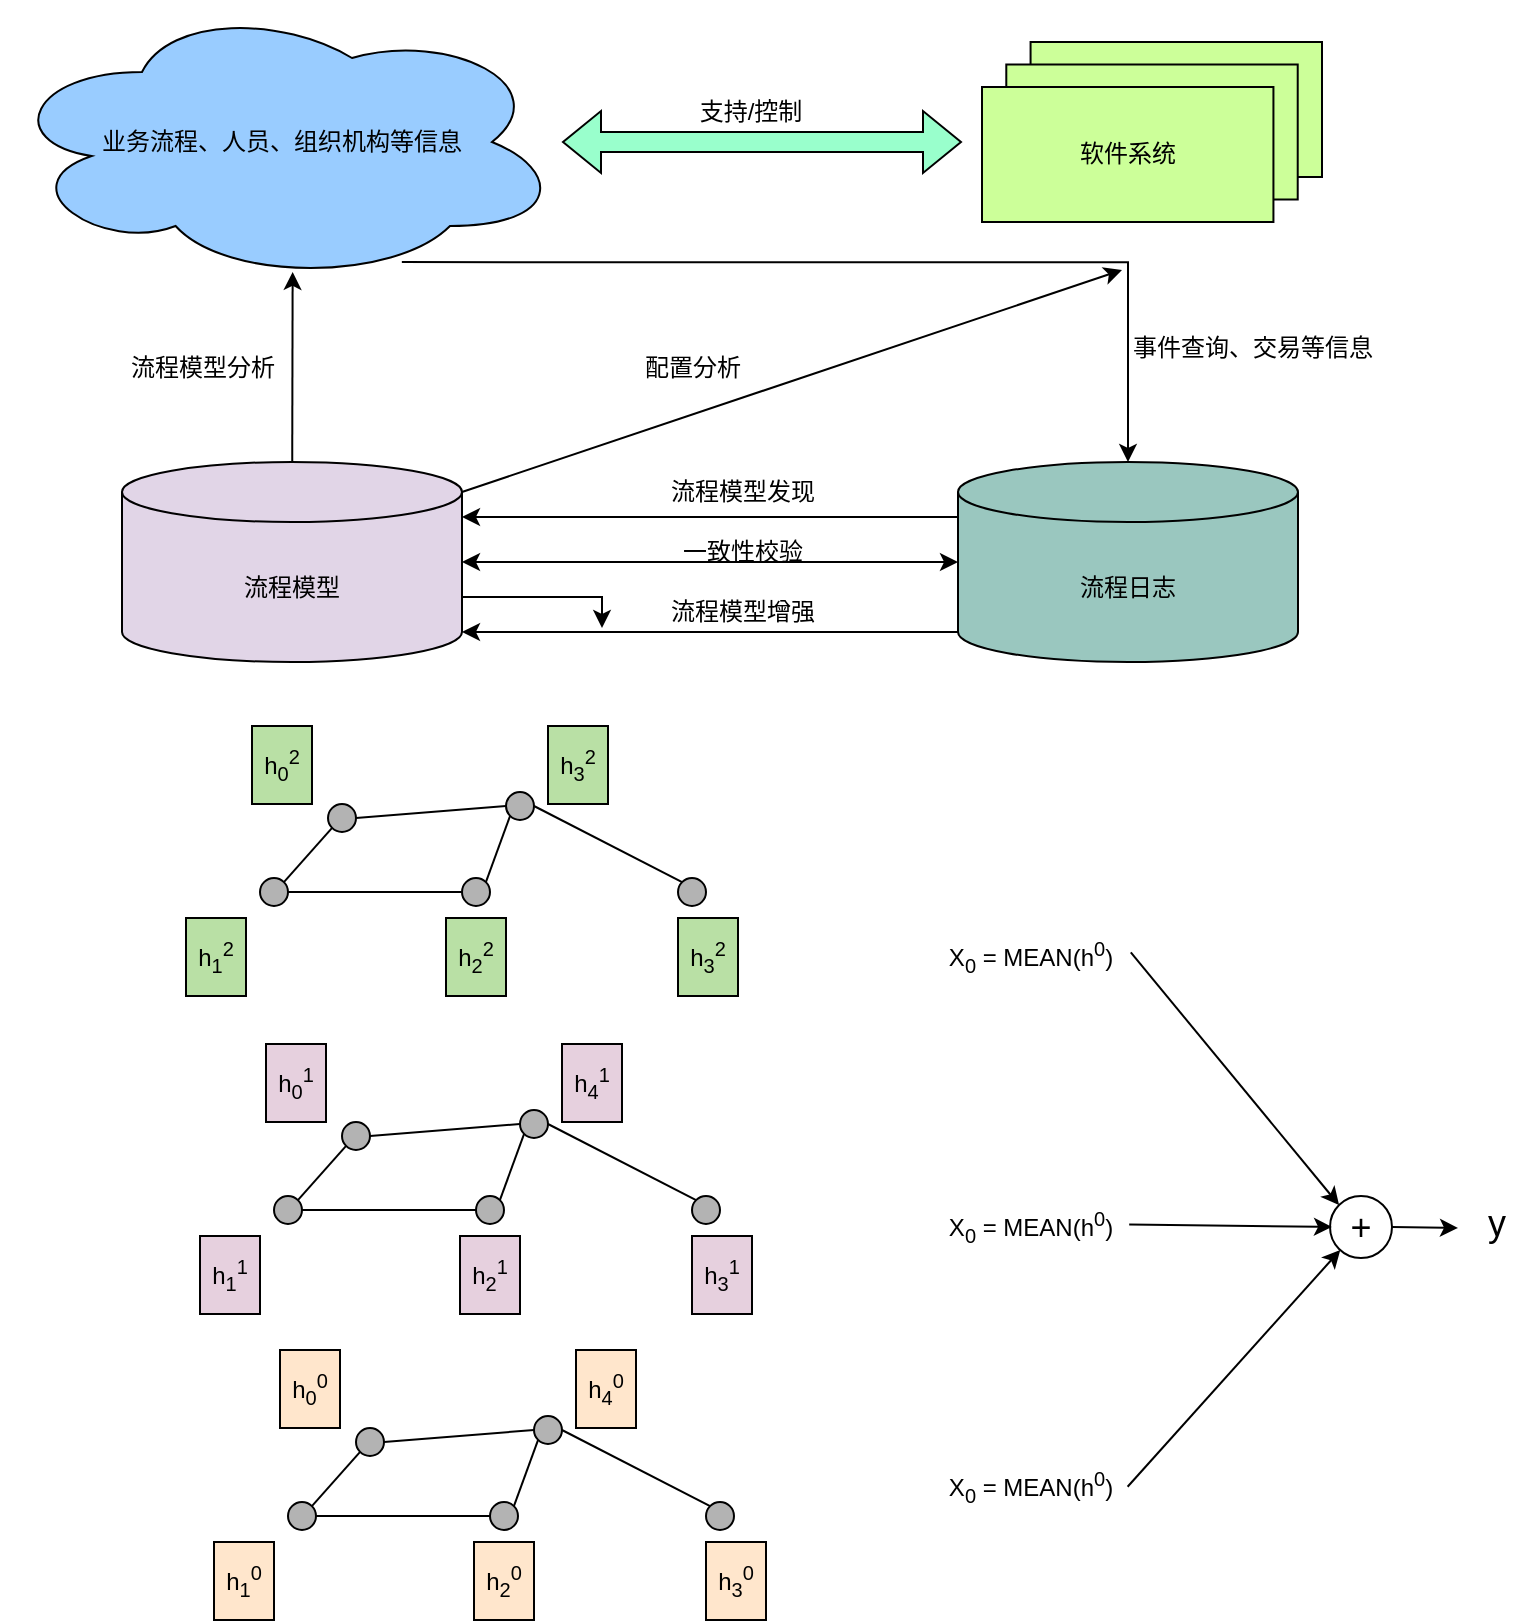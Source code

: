 <mxfile version="25.0.3">
  <diagram name="第 1 页" id="_QlsWhL8awDRomTz16vz">
    <mxGraphModel dx="1050" dy="530" grid="0" gridSize="10" guides="1" tooltips="1" connect="1" arrows="1" fold="1" page="1" pageScale="1" pageWidth="827" pageHeight="1169" math="0" shadow="0">
      <root>
        <mxCell id="0" />
        <mxCell id="1" parent="0" />
        <mxCell id="jZfTcSRhd4EUPfGEfvjz-1" value="业务流程、人员、组织机构等信息" style="ellipse;shape=cloud;whiteSpace=wrap;html=1;fillColor=#99CCFF;" vertex="1" parent="1">
          <mxGeometry x="40" y="70" width="280" height="140" as="geometry" />
        </mxCell>
        <mxCell id="jZfTcSRhd4EUPfGEfvjz-5" value="流程模型" style="shape=cylinder3;whiteSpace=wrap;html=1;boundedLbl=1;backgroundOutline=1;size=15;fillColor=#E1D5E7;" vertex="1" parent="1">
          <mxGeometry x="100" y="300" width="170" height="100" as="geometry" />
        </mxCell>
        <mxCell id="jZfTcSRhd4EUPfGEfvjz-6" value="流程日志" style="shape=cylinder3;whiteSpace=wrap;html=1;boundedLbl=1;backgroundOutline=1;size=15;fillColor=#9AC7BF;" vertex="1" parent="1">
          <mxGeometry x="518" y="300" width="170" height="100" as="geometry" />
        </mxCell>
        <mxCell id="jZfTcSRhd4EUPfGEfvjz-7" value="" style="shape=flexArrow;endArrow=classic;startArrow=classic;html=1;rounded=0;fillColor=#99FFCC;" edge="1" parent="1" source="jZfTcSRhd4EUPfGEfvjz-1">
          <mxGeometry width="100" height="100" relative="1" as="geometry">
            <mxPoint x="344" y="144.5" as="sourcePoint" />
            <mxPoint x="520" y="140" as="targetPoint" />
          </mxGeometry>
        </mxCell>
        <mxCell id="jZfTcSRhd4EUPfGEfvjz-9" value="支持/控制" style="text;html=1;align=center;verticalAlign=middle;resizable=0;points=[];autosize=1;strokeColor=none;fillColor=none;" vertex="1" parent="1">
          <mxGeometry x="379" y="110" width="70" height="30" as="geometry" />
        </mxCell>
        <mxCell id="jZfTcSRhd4EUPfGEfvjz-10" value="" style="endArrow=classic;html=1;rounded=0;entryX=0.519;entryY=0.964;entryDx=0;entryDy=0;entryPerimeter=0;" edge="1" parent="1" source="jZfTcSRhd4EUPfGEfvjz-5" target="jZfTcSRhd4EUPfGEfvjz-1">
          <mxGeometry width="50" height="50" relative="1" as="geometry">
            <mxPoint x="140" y="260" as="sourcePoint" />
            <mxPoint x="190" y="210" as="targetPoint" />
          </mxGeometry>
        </mxCell>
        <mxCell id="jZfTcSRhd4EUPfGEfvjz-12" value="" style="endArrow=classic;html=1;rounded=0;exitX=1;exitY=0;exitDx=0;exitDy=15;exitPerimeter=0;" edge="1" parent="1" source="jZfTcSRhd4EUPfGEfvjz-5">
          <mxGeometry width="50" height="50" relative="1" as="geometry">
            <mxPoint x="390" y="300" as="sourcePoint" />
            <mxPoint x="600" y="204" as="targetPoint" />
          </mxGeometry>
        </mxCell>
        <mxCell id="jZfTcSRhd4EUPfGEfvjz-13" value="" style="endArrow=classic;html=1;rounded=0;entryX=1;entryY=0;entryDx=0;entryDy=27.5;entryPerimeter=0;exitX=0;exitY=0;exitDx=0;exitDy=27.5;exitPerimeter=0;" edge="1" parent="1" source="jZfTcSRhd4EUPfGEfvjz-6" target="jZfTcSRhd4EUPfGEfvjz-5">
          <mxGeometry width="50" height="50" relative="1" as="geometry">
            <mxPoint x="420" y="380" as="sourcePoint" />
            <mxPoint x="510" y="328" as="targetPoint" />
          </mxGeometry>
        </mxCell>
        <mxCell id="jZfTcSRhd4EUPfGEfvjz-14" value="" style="endArrow=classic;startArrow=classic;html=1;rounded=0;exitX=1;exitY=0.5;exitDx=0;exitDy=0;exitPerimeter=0;entryX=0;entryY=0.5;entryDx=0;entryDy=0;entryPerimeter=0;" edge="1" parent="1" source="jZfTcSRhd4EUPfGEfvjz-5" target="jZfTcSRhd4EUPfGEfvjz-6">
          <mxGeometry width="50" height="50" relative="1" as="geometry">
            <mxPoint x="390" y="300" as="sourcePoint" />
            <mxPoint x="440" y="250" as="targetPoint" />
          </mxGeometry>
        </mxCell>
        <mxCell id="jZfTcSRhd4EUPfGEfvjz-15" value="" style="endArrow=classic;html=1;rounded=0;exitX=0;exitY=1;exitDx=0;exitDy=-15;exitPerimeter=0;entryX=1;entryY=1;entryDx=0;entryDy=-15;entryPerimeter=0;" edge="1" parent="1" source="jZfTcSRhd4EUPfGEfvjz-6" target="jZfTcSRhd4EUPfGEfvjz-5">
          <mxGeometry width="50" height="50" relative="1" as="geometry">
            <mxPoint x="390" y="300" as="sourcePoint" />
            <mxPoint x="280" y="360" as="targetPoint" />
          </mxGeometry>
        </mxCell>
        <mxCell id="jZfTcSRhd4EUPfGEfvjz-17" value="" style="endArrow=classic;html=1;rounded=0;edgeStyle=orthogonalEdgeStyle;exitX=0.714;exitY=0.929;exitDx=0;exitDy=0;exitPerimeter=0;entryX=0.5;entryY=0;entryDx=0;entryDy=0;entryPerimeter=0;" edge="1" parent="1" source="jZfTcSRhd4EUPfGEfvjz-1" target="jZfTcSRhd4EUPfGEfvjz-6">
          <mxGeometry width="50" height="50" relative="1" as="geometry">
            <mxPoint x="490" y="300" as="sourcePoint" />
            <mxPoint x="440" y="250" as="targetPoint" />
            <Array as="points">
              <mxPoint x="603" y="200" />
            </Array>
          </mxGeometry>
        </mxCell>
        <mxCell id="jZfTcSRhd4EUPfGEfvjz-18" value="" style="endArrow=classic;html=1;rounded=0;edgeStyle=orthogonalEdgeStyle;exitX=1;exitY=0;exitDx=0;exitDy=67.5;exitPerimeter=0;" edge="1" parent="1" source="jZfTcSRhd4EUPfGEfvjz-5">
          <mxGeometry width="50" height="50" relative="1" as="geometry">
            <mxPoint x="270" y="350" as="sourcePoint" />
            <mxPoint x="340" y="383" as="targetPoint" />
            <Array as="points">
              <mxPoint x="340" y="368" />
            </Array>
          </mxGeometry>
        </mxCell>
        <mxCell id="jZfTcSRhd4EUPfGEfvjz-19" value="" style="group" vertex="1" connectable="0" parent="1">
          <mxGeometry x="530" y="90" width="170" height="90" as="geometry" />
        </mxCell>
        <mxCell id="jZfTcSRhd4EUPfGEfvjz-2" value="软件系统" style="rounded=0;whiteSpace=wrap;html=1;fillColor=#CCFF99;" vertex="1" parent="jZfTcSRhd4EUPfGEfvjz-19">
          <mxGeometry x="24.286" width="145.714" height="67.5" as="geometry" />
        </mxCell>
        <mxCell id="jZfTcSRhd4EUPfGEfvjz-3" value="软件系统" style="rounded=0;whiteSpace=wrap;html=1;fillColor=#CCFF99;" vertex="1" parent="jZfTcSRhd4EUPfGEfvjz-19">
          <mxGeometry x="12.143" y="11.25" width="145.714" height="67.5" as="geometry" />
        </mxCell>
        <mxCell id="jZfTcSRhd4EUPfGEfvjz-4" value="软件系统" style="rounded=0;whiteSpace=wrap;html=1;fillColor=#CCFF99;" vertex="1" parent="jZfTcSRhd4EUPfGEfvjz-19">
          <mxGeometry y="22.5" width="145.714" height="67.5" as="geometry" />
        </mxCell>
        <mxCell id="jZfTcSRhd4EUPfGEfvjz-20" value="流程模型分析" style="text;html=1;align=center;verticalAlign=middle;resizable=0;points=[];autosize=1;strokeColor=none;fillColor=none;" vertex="1" parent="1">
          <mxGeometry x="90" y="238" width="100" height="30" as="geometry" />
        </mxCell>
        <mxCell id="jZfTcSRhd4EUPfGEfvjz-21" value="配置分析" style="text;html=1;align=center;verticalAlign=middle;resizable=0;points=[];autosize=1;strokeColor=none;fillColor=none;" vertex="1" parent="1">
          <mxGeometry x="350" y="238" width="70" height="30" as="geometry" />
        </mxCell>
        <mxCell id="jZfTcSRhd4EUPfGEfvjz-22" value="事件查询、交易等信息" style="text;html=1;align=center;verticalAlign=middle;resizable=0;points=[];autosize=1;strokeColor=none;fillColor=none;" vertex="1" parent="1">
          <mxGeometry x="595" y="228" width="140" height="30" as="geometry" />
        </mxCell>
        <mxCell id="jZfTcSRhd4EUPfGEfvjz-23" value="流程模型发现" style="text;html=1;align=center;verticalAlign=middle;resizable=0;points=[];autosize=1;strokeColor=none;fillColor=none;" vertex="1" parent="1">
          <mxGeometry x="360" y="300" width="100" height="30" as="geometry" />
        </mxCell>
        <mxCell id="jZfTcSRhd4EUPfGEfvjz-24" value="一致性校验" style="text;html=1;align=center;verticalAlign=middle;resizable=0;points=[];autosize=1;strokeColor=none;fillColor=none;" vertex="1" parent="1">
          <mxGeometry x="370" y="330" width="80" height="30" as="geometry" />
        </mxCell>
        <mxCell id="jZfTcSRhd4EUPfGEfvjz-25" value="流程模型增强" style="text;html=1;align=center;verticalAlign=middle;resizable=0;points=[];autosize=1;strokeColor=none;fillColor=none;" vertex="1" parent="1">
          <mxGeometry x="360" y="360" width="100" height="30" as="geometry" />
        </mxCell>
        <mxCell id="jZfTcSRhd4EUPfGEfvjz-27" value="h&lt;sub&gt;1&lt;/sub&gt;&lt;sup&gt;2&lt;/sup&gt;" style="rounded=0;whiteSpace=wrap;html=1;fillColor=#B9E0A5;" vertex="1" parent="1">
          <mxGeometry x="132" y="528" width="30" height="39" as="geometry" />
        </mxCell>
        <mxCell id="jZfTcSRhd4EUPfGEfvjz-28" value="h&lt;sub&gt;0&lt;/sub&gt;&lt;sup&gt;2&lt;/sup&gt;" style="rounded=0;whiteSpace=wrap;html=1;fillColor=#B9E0A5;" vertex="1" parent="1">
          <mxGeometry x="165" y="432" width="30" height="39" as="geometry" />
        </mxCell>
        <mxCell id="jZfTcSRhd4EUPfGEfvjz-29" value="h&lt;sub&gt;3&lt;/sub&gt;&lt;sup&gt;2&lt;/sup&gt;" style="rounded=0;whiteSpace=wrap;html=1;fillColor=#B9E0A5;" vertex="1" parent="1">
          <mxGeometry x="313" y="432" width="30" height="39" as="geometry" />
        </mxCell>
        <mxCell id="jZfTcSRhd4EUPfGEfvjz-30" value="h&lt;sub&gt;2&lt;/sub&gt;&lt;sup&gt;2&lt;/sup&gt;" style="rounded=0;whiteSpace=wrap;html=1;fillColor=#B9E0A5;" vertex="1" parent="1">
          <mxGeometry x="262" y="528" width="30" height="39" as="geometry" />
        </mxCell>
        <mxCell id="jZfTcSRhd4EUPfGEfvjz-31" value="h&lt;sub&gt;3&lt;/sub&gt;&lt;sup&gt;2&lt;/sup&gt;" style="rounded=0;whiteSpace=wrap;html=1;fillColor=#B9E0A5;" vertex="1" parent="1">
          <mxGeometry x="378" y="528" width="30" height="39" as="geometry" />
        </mxCell>
        <mxCell id="jZfTcSRhd4EUPfGEfvjz-32" value="&lt;span style=&quot;color: rgba(0, 0, 0, 0); font-family: monospace; font-size: 0px; text-align: start; text-wrap-mode: nowrap;&quot;&gt;%3CmxGraphModel%3E%3Croot%3E%3CmxCell%20id%3D%220%22%2F%3E%3CmxCell%20id%3D%221%22%20parent%3D%220%22%2F%3E%3CmxCell%20id%3D%222%22%20value%3D%22%22%20style%3D%22ellipse%3BwhiteSpace%3Dwrap%3Bhtml%3D1%3Baspect%3Dfixed%3B%22%20vertex%3D%221%22%20parent%3D%221%22%3E%3CmxGeometry%20x%3D%22203%22%20y%3D%22465%22%20width%3D%2214%22%20height%3D%2214%22%20as%3D%22geometry%22%2F%3E%3C%2FmxCell%3E%3C%2Froot%3E%3C%2FmxGraphModel%3E&lt;/span&gt;" style="ellipse;whiteSpace=wrap;html=1;aspect=fixed;fillColor=#B3B3B3;" vertex="1" parent="1">
          <mxGeometry x="203" y="471" width="14" height="14" as="geometry" />
        </mxCell>
        <mxCell id="jZfTcSRhd4EUPfGEfvjz-33" value="" style="ellipse;whiteSpace=wrap;html=1;aspect=fixed;fillColor=#B3B3B3;" vertex="1" parent="1">
          <mxGeometry x="292" y="465" width="14" height="14" as="geometry" />
        </mxCell>
        <mxCell id="jZfTcSRhd4EUPfGEfvjz-34" value="&lt;span style=&quot;color: rgba(0, 0, 0, 0); font-family: monospace; font-size: 0px; text-align: start; text-wrap-mode: nowrap;&quot;&gt;%3CmxGraphModel%3E%3Croot%3E%3CmxCell%20id%3D%220%22%2F%3E%3CmxCell%20id%3D%221%22%20parent%3D%220%22%2F%3E%3CmxCell%20id%3D%222%22%20value%3D%22%22%20style%3D%22ellipse%3BwhiteSpace%3Dwrap%3Bhtml%3D1%3Baspect%3Dfixed%3B%22%20vertex%3D%221%22%20parent%3D%221%22%3E%3CmxGeometry%20x%3D%22203%22%20y%3D%22465%22%20width%3D%2214%22%20height%3D%2214%22%20as%3D%22geometry%22%2F%3E%3C%2FmxCell%3E%3C%2Froot%3E%3C%2FmxGraphModel%3E&lt;/span&gt;" style="ellipse;whiteSpace=wrap;html=1;aspect=fixed;fillColor=#B3B3B3;" vertex="1" parent="1">
          <mxGeometry x="169" y="508" width="14" height="14" as="geometry" />
        </mxCell>
        <mxCell id="jZfTcSRhd4EUPfGEfvjz-35" value="&lt;span style=&quot;color: rgba(0, 0, 0, 0); font-family: monospace; font-size: 0px; text-align: start; text-wrap-mode: nowrap;&quot;&gt;%3CmxGraphModel%3E%3Croot%3E%3CmxCell%20id%3D%220%22%2F%3E%3CmxCell%20id%3D%221%22%20parent%3D%220%22%2F%3E%3CmxCell%20id%3D%222%22%20value%3D%22%22%20style%3D%22ellipse%3BwhiteSpace%3Dwrap%3Bhtml%3D1%3Baspect%3Dfixed%3B%22%20vertex%3D%221%22%20parent%3D%221%22%3E%3CmxGeometry%20x%3D%22203%22%20y%3D%22465%22%20width%3D%2214%22%20height%3D%2214%22%20as%3D%22geometry%22%2F%3E%3C%2FmxCell%3E%3C%2Froot%3E%3C%2FmxGraphModel%3E&lt;/span&gt;" style="ellipse;whiteSpace=wrap;html=1;aspect=fixed;fillColor=#B3B3B3;" vertex="1" parent="1">
          <mxGeometry x="270" y="508" width="14" height="14" as="geometry" />
        </mxCell>
        <mxCell id="jZfTcSRhd4EUPfGEfvjz-36" value="&lt;span style=&quot;color: rgba(0, 0, 0, 0); font-family: monospace; font-size: 0px; text-align: start; text-wrap-mode: nowrap;&quot;&gt;%3CmxGraphModel%3E%3Croot%3E%3CmxCell%20id%3D%220%22%2F%3E%3CmxCell%20id%3D%221%22%20parent%3D%220%22%2F%3E%3CmxCell%20id%3D%222%22%20value%3D%22%22%20style%3D%22ellipse%3BwhiteSpace%3Dwrap%3Bhtml%3D1%3Baspect%3Dfixed%3B%22%20vertex%3D%221%22%20parent%3D%221%22%3E%3CmxGeometry%20x%3D%22203%22%20y%3D%22465%22%20width%3D%2214%22%20height%3D%2214%22%20as%3D%22geometry%22%2F%3E%3C%2FmxCell%3E%3C%2Froot%3E%3C%2FmxGraphModel%3E&lt;/span&gt;" style="ellipse;whiteSpace=wrap;html=1;aspect=fixed;fillColor=#B3B3B3;" vertex="1" parent="1">
          <mxGeometry x="378" y="508" width="14" height="14" as="geometry" />
        </mxCell>
        <mxCell id="jZfTcSRhd4EUPfGEfvjz-39" value="" style="endArrow=none;html=1;rounded=0;exitX=1;exitY=0;exitDx=0;exitDy=0;entryX=0;entryY=1;entryDx=0;entryDy=0;" edge="1" parent="1" source="jZfTcSRhd4EUPfGEfvjz-34" target="jZfTcSRhd4EUPfGEfvjz-32">
          <mxGeometry width="50" height="50" relative="1" as="geometry">
            <mxPoint x="266" y="602" as="sourcePoint" />
            <mxPoint x="316" y="552" as="targetPoint" />
          </mxGeometry>
        </mxCell>
        <mxCell id="jZfTcSRhd4EUPfGEfvjz-40" value="" style="endArrow=none;html=1;rounded=0;exitX=1;exitY=0.5;exitDx=0;exitDy=0;entryX=0;entryY=0.5;entryDx=0;entryDy=0;" edge="1" parent="1" source="jZfTcSRhd4EUPfGEfvjz-34" target="jZfTcSRhd4EUPfGEfvjz-35">
          <mxGeometry width="50" height="50" relative="1" as="geometry">
            <mxPoint x="191" y="520" as="sourcePoint" />
            <mxPoint x="215" y="493" as="targetPoint" />
          </mxGeometry>
        </mxCell>
        <mxCell id="jZfTcSRhd4EUPfGEfvjz-41" value="" style="endArrow=none;html=1;rounded=0;exitX=0;exitY=0.5;exitDx=0;exitDy=0;entryX=1;entryY=0.5;entryDx=0;entryDy=0;" edge="1" parent="1" source="jZfTcSRhd4EUPfGEfvjz-33" target="jZfTcSRhd4EUPfGEfvjz-32">
          <mxGeometry width="50" height="50" relative="1" as="geometry">
            <mxPoint x="201" y="530" as="sourcePoint" />
            <mxPoint x="225" y="503" as="targetPoint" />
          </mxGeometry>
        </mxCell>
        <mxCell id="jZfTcSRhd4EUPfGEfvjz-42" value="" style="endArrow=none;html=1;rounded=0;exitX=1;exitY=0;exitDx=0;exitDy=0;entryX=0;entryY=1;entryDx=0;entryDy=0;" edge="1" parent="1" source="jZfTcSRhd4EUPfGEfvjz-35" target="jZfTcSRhd4EUPfGEfvjz-33">
          <mxGeometry width="50" height="50" relative="1" as="geometry">
            <mxPoint x="211" y="540" as="sourcePoint" />
            <mxPoint x="235" y="513" as="targetPoint" />
          </mxGeometry>
        </mxCell>
        <mxCell id="jZfTcSRhd4EUPfGEfvjz-43" value="" style="endArrow=none;html=1;rounded=0;exitX=0;exitY=0;exitDx=0;exitDy=0;entryX=1;entryY=0.5;entryDx=0;entryDy=0;entryPerimeter=0;" edge="1" parent="1" source="jZfTcSRhd4EUPfGEfvjz-36" target="jZfTcSRhd4EUPfGEfvjz-33">
          <mxGeometry width="50" height="50" relative="1" as="geometry">
            <mxPoint x="221" y="550" as="sourcePoint" />
            <mxPoint x="245" y="523" as="targetPoint" />
          </mxGeometry>
        </mxCell>
        <mxCell id="jZfTcSRhd4EUPfGEfvjz-44" value="h&lt;sub&gt;1&lt;/sub&gt;&lt;sup&gt;1&lt;/sup&gt;" style="rounded=0;whiteSpace=wrap;html=1;fillColor=#E6D0DE;" vertex="1" parent="1">
          <mxGeometry x="139" y="687" width="30" height="39" as="geometry" />
        </mxCell>
        <mxCell id="jZfTcSRhd4EUPfGEfvjz-45" value="h&lt;sub&gt;0&lt;/sub&gt;&lt;sup&gt;1&lt;/sup&gt;" style="rounded=0;whiteSpace=wrap;html=1;fillColor=#E6D0DE;" vertex="1" parent="1">
          <mxGeometry x="172" y="591" width="30" height="39" as="geometry" />
        </mxCell>
        <mxCell id="jZfTcSRhd4EUPfGEfvjz-46" value="h&lt;sub&gt;4&lt;/sub&gt;&lt;sup&gt;1&lt;/sup&gt;" style="rounded=0;whiteSpace=wrap;html=1;fillColor=#E6D0DE;" vertex="1" parent="1">
          <mxGeometry x="320" y="591" width="30" height="39" as="geometry" />
        </mxCell>
        <mxCell id="jZfTcSRhd4EUPfGEfvjz-47" value="h&lt;sub&gt;2&lt;/sub&gt;&lt;sup&gt;1&lt;/sup&gt;" style="rounded=0;whiteSpace=wrap;html=1;fillColor=#E6D0DE;" vertex="1" parent="1">
          <mxGeometry x="269" y="687" width="30" height="39" as="geometry" />
        </mxCell>
        <mxCell id="jZfTcSRhd4EUPfGEfvjz-48" value="h&lt;sub&gt;3&lt;/sub&gt;&lt;sup&gt;1&lt;/sup&gt;" style="rounded=0;whiteSpace=wrap;html=1;fillColor=#E6D0DE;" vertex="1" parent="1">
          <mxGeometry x="385" y="687" width="30" height="39" as="geometry" />
        </mxCell>
        <mxCell id="jZfTcSRhd4EUPfGEfvjz-49" value="&lt;span style=&quot;color: rgba(0, 0, 0, 0); font-family: monospace; font-size: 0px; text-align: start; text-wrap-mode: nowrap;&quot;&gt;%3CmxGraphModel%3E%3Croot%3E%3CmxCell%20id%3D%220%22%2F%3E%3CmxCell%20id%3D%221%22%20parent%3D%220%22%2F%3E%3CmxCell%20id%3D%222%22%20value%3D%22%22%20style%3D%22ellipse%3BwhiteSpace%3Dwrap%3Bhtml%3D1%3Baspect%3Dfixed%3B%22%20vertex%3D%221%22%20parent%3D%221%22%3E%3CmxGeometry%20x%3D%22203%22%20y%3D%22465%22%20width%3D%2214%22%20height%3D%2214%22%20as%3D%22geometry%22%2F%3E%3C%2FmxCell%3E%3C%2Froot%3E%3C%2FmxGraphModel%3E&lt;/span&gt;" style="ellipse;whiteSpace=wrap;html=1;aspect=fixed;fillColor=#B3B3B3;" vertex="1" parent="1">
          <mxGeometry x="210" y="630" width="14" height="14" as="geometry" />
        </mxCell>
        <mxCell id="jZfTcSRhd4EUPfGEfvjz-50" value="" style="ellipse;whiteSpace=wrap;html=1;aspect=fixed;fillColor=#B3B3B3;" vertex="1" parent="1">
          <mxGeometry x="299" y="624" width="14" height="14" as="geometry" />
        </mxCell>
        <mxCell id="jZfTcSRhd4EUPfGEfvjz-51" value="&lt;span style=&quot;color: rgba(0, 0, 0, 0); font-family: monospace; font-size: 0px; text-align: start; text-wrap-mode: nowrap;&quot;&gt;%3CmxGraphModel%3E%3Croot%3E%3CmxCell%20id%3D%220%22%2F%3E%3CmxCell%20id%3D%221%22%20parent%3D%220%22%2F%3E%3CmxCell%20id%3D%222%22%20value%3D%22%22%20style%3D%22ellipse%3BwhiteSpace%3Dwrap%3Bhtml%3D1%3Baspect%3Dfixed%3B%22%20vertex%3D%221%22%20parent%3D%221%22%3E%3CmxGeometry%20x%3D%22203%22%20y%3D%22465%22%20width%3D%2214%22%20height%3D%2214%22%20as%3D%22geometry%22%2F%3E%3C%2FmxCell%3E%3C%2Froot%3E%3C%2FmxGraphModel%3E&lt;/span&gt;" style="ellipse;whiteSpace=wrap;html=1;aspect=fixed;fillColor=#B3B3B3;" vertex="1" parent="1">
          <mxGeometry x="176" y="667" width="14" height="14" as="geometry" />
        </mxCell>
        <mxCell id="jZfTcSRhd4EUPfGEfvjz-52" value="&lt;span style=&quot;color: rgba(0, 0, 0, 0); font-family: monospace; font-size: 0px; text-align: start; text-wrap-mode: nowrap;&quot;&gt;%3CmxGraphModel%3E%3Croot%3E%3CmxCell%20id%3D%220%22%2F%3E%3CmxCell%20id%3D%221%22%20parent%3D%220%22%2F%3E%3CmxCell%20id%3D%222%22%20value%3D%22%22%20style%3D%22ellipse%3BwhiteSpace%3Dwrap%3Bhtml%3D1%3Baspect%3Dfixed%3B%22%20vertex%3D%221%22%20parent%3D%221%22%3E%3CmxGeometry%20x%3D%22203%22%20y%3D%22465%22%20width%3D%2214%22%20height%3D%2214%22%20as%3D%22geometry%22%2F%3E%3C%2FmxCell%3E%3C%2Froot%3E%3C%2FmxGraphModel%3E&lt;/span&gt;" style="ellipse;whiteSpace=wrap;html=1;aspect=fixed;fillColor=#B3B3B3;" vertex="1" parent="1">
          <mxGeometry x="277" y="667" width="14" height="14" as="geometry" />
        </mxCell>
        <mxCell id="jZfTcSRhd4EUPfGEfvjz-53" value="&lt;span style=&quot;color: rgba(0, 0, 0, 0); font-family: monospace; font-size: 0px; text-align: start; text-wrap-mode: nowrap;&quot;&gt;%3CmxGraphModel%3E%3Croot%3E%3CmxCell%20id%3D%220%22%2F%3E%3CmxCell%20id%3D%221%22%20parent%3D%220%22%2F%3E%3CmxCell%20id%3D%222%22%20value%3D%22%22%20style%3D%22ellipse%3BwhiteSpace%3Dwrap%3Bhtml%3D1%3Baspect%3Dfixed%3B%22%20vertex%3D%221%22%20parent%3D%221%22%3E%3CmxGeometry%20x%3D%22203%22%20y%3D%22465%22%20width%3D%2214%22%20height%3D%2214%22%20as%3D%22geometry%22%2F%3E%3C%2FmxCell%3E%3C%2Froot%3E%3C%2FmxGraphModel%3E&lt;/span&gt;" style="ellipse;whiteSpace=wrap;html=1;aspect=fixed;fillColor=#B3B3B3;" vertex="1" parent="1">
          <mxGeometry x="385" y="667" width="14" height="14" as="geometry" />
        </mxCell>
        <mxCell id="jZfTcSRhd4EUPfGEfvjz-54" value="" style="endArrow=none;html=1;rounded=0;exitX=1;exitY=0;exitDx=0;exitDy=0;entryX=0;entryY=1;entryDx=0;entryDy=0;" edge="1" parent="1" source="jZfTcSRhd4EUPfGEfvjz-51" target="jZfTcSRhd4EUPfGEfvjz-49">
          <mxGeometry width="50" height="50" relative="1" as="geometry">
            <mxPoint x="273" y="761" as="sourcePoint" />
            <mxPoint x="323" y="711" as="targetPoint" />
          </mxGeometry>
        </mxCell>
        <mxCell id="jZfTcSRhd4EUPfGEfvjz-55" value="" style="endArrow=none;html=1;rounded=0;exitX=1;exitY=0.5;exitDx=0;exitDy=0;entryX=0;entryY=0.5;entryDx=0;entryDy=0;" edge="1" parent="1" source="jZfTcSRhd4EUPfGEfvjz-51" target="jZfTcSRhd4EUPfGEfvjz-52">
          <mxGeometry width="50" height="50" relative="1" as="geometry">
            <mxPoint x="198" y="679" as="sourcePoint" />
            <mxPoint x="222" y="652" as="targetPoint" />
          </mxGeometry>
        </mxCell>
        <mxCell id="jZfTcSRhd4EUPfGEfvjz-56" value="" style="endArrow=none;html=1;rounded=0;exitX=0;exitY=0.5;exitDx=0;exitDy=0;entryX=1;entryY=0.5;entryDx=0;entryDy=0;" edge="1" parent="1" source="jZfTcSRhd4EUPfGEfvjz-50" target="jZfTcSRhd4EUPfGEfvjz-49">
          <mxGeometry width="50" height="50" relative="1" as="geometry">
            <mxPoint x="208" y="689" as="sourcePoint" />
            <mxPoint x="232" y="662" as="targetPoint" />
          </mxGeometry>
        </mxCell>
        <mxCell id="jZfTcSRhd4EUPfGEfvjz-57" value="" style="endArrow=none;html=1;rounded=0;exitX=1;exitY=0;exitDx=0;exitDy=0;entryX=0;entryY=1;entryDx=0;entryDy=0;" edge="1" parent="1" source="jZfTcSRhd4EUPfGEfvjz-52" target="jZfTcSRhd4EUPfGEfvjz-50">
          <mxGeometry width="50" height="50" relative="1" as="geometry">
            <mxPoint x="218" y="699" as="sourcePoint" />
            <mxPoint x="242" y="672" as="targetPoint" />
          </mxGeometry>
        </mxCell>
        <mxCell id="jZfTcSRhd4EUPfGEfvjz-58" value="" style="endArrow=none;html=1;rounded=0;exitX=0;exitY=0;exitDx=0;exitDy=0;entryX=1;entryY=0.5;entryDx=0;entryDy=0;entryPerimeter=0;" edge="1" parent="1" source="jZfTcSRhd4EUPfGEfvjz-53" target="jZfTcSRhd4EUPfGEfvjz-50">
          <mxGeometry width="50" height="50" relative="1" as="geometry">
            <mxPoint x="228" y="709" as="sourcePoint" />
            <mxPoint x="252" y="682" as="targetPoint" />
          </mxGeometry>
        </mxCell>
        <mxCell id="jZfTcSRhd4EUPfGEfvjz-74" value="h&lt;sub&gt;1&lt;/sub&gt;&lt;sup&gt;0&lt;/sup&gt;" style="rounded=0;whiteSpace=wrap;html=1;fillColor=#FFE6CC;" vertex="1" parent="1">
          <mxGeometry x="146" y="840" width="30" height="39" as="geometry" />
        </mxCell>
        <mxCell id="jZfTcSRhd4EUPfGEfvjz-75" value="h&lt;sub&gt;0&lt;/sub&gt;&lt;sup&gt;0&lt;/sup&gt;" style="rounded=0;whiteSpace=wrap;html=1;fillColor=#FFE6CC;" vertex="1" parent="1">
          <mxGeometry x="179" y="744" width="30" height="39" as="geometry" />
        </mxCell>
        <mxCell id="jZfTcSRhd4EUPfGEfvjz-76" value="h&lt;sub&gt;4&lt;/sub&gt;&lt;sup&gt;0&lt;/sup&gt;" style="rounded=0;whiteSpace=wrap;html=1;fillColor=#FFE6CC;" vertex="1" parent="1">
          <mxGeometry x="327" y="744" width="30" height="39" as="geometry" />
        </mxCell>
        <mxCell id="jZfTcSRhd4EUPfGEfvjz-77" value="h&lt;sub&gt;2&lt;/sub&gt;&lt;sup&gt;0&lt;/sup&gt;" style="rounded=0;whiteSpace=wrap;html=1;fillColor=#FFE6CC;" vertex="1" parent="1">
          <mxGeometry x="276" y="840" width="30" height="39" as="geometry" />
        </mxCell>
        <mxCell id="jZfTcSRhd4EUPfGEfvjz-78" value="h&lt;sub&gt;3&lt;/sub&gt;&lt;sup&gt;0&lt;/sup&gt;" style="rounded=0;whiteSpace=wrap;html=1;fillColor=#FFE6CC;" vertex="1" parent="1">
          <mxGeometry x="392" y="840" width="30" height="39" as="geometry" />
        </mxCell>
        <mxCell id="jZfTcSRhd4EUPfGEfvjz-79" value="&lt;span style=&quot;color: rgba(0, 0, 0, 0); font-family: monospace; font-size: 0px; text-align: start; text-wrap-mode: nowrap;&quot;&gt;%3CmxGraphModel%3E%3Croot%3E%3CmxCell%20id%3D%220%22%2F%3E%3CmxCell%20id%3D%221%22%20parent%3D%220%22%2F%3E%3CmxCell%20id%3D%222%22%20value%3D%22%22%20style%3D%22ellipse%3BwhiteSpace%3Dwrap%3Bhtml%3D1%3Baspect%3Dfixed%3B%22%20vertex%3D%221%22%20parent%3D%221%22%3E%3CmxGeometry%20x%3D%22203%22%20y%3D%22465%22%20width%3D%2214%22%20height%3D%2214%22%20as%3D%22geometry%22%2F%3E%3C%2FmxCell%3E%3C%2Froot%3E%3C%2FmxGraphModel%3E&lt;/span&gt;" style="ellipse;whiteSpace=wrap;html=1;aspect=fixed;fillColor=#B3B3B3;" vertex="1" parent="1">
          <mxGeometry x="217" y="783" width="14" height="14" as="geometry" />
        </mxCell>
        <mxCell id="jZfTcSRhd4EUPfGEfvjz-80" value="" style="ellipse;whiteSpace=wrap;html=1;aspect=fixed;fillColor=#B3B3B3;" vertex="1" parent="1">
          <mxGeometry x="306" y="777" width="14" height="14" as="geometry" />
        </mxCell>
        <mxCell id="jZfTcSRhd4EUPfGEfvjz-81" value="&lt;span style=&quot;color: rgba(0, 0, 0, 0); font-family: monospace; font-size: 0px; text-align: start; text-wrap-mode: nowrap;&quot;&gt;%3CmxGraphModel%3E%3Croot%3E%3CmxCell%20id%3D%220%22%2F%3E%3CmxCell%20id%3D%221%22%20parent%3D%220%22%2F%3E%3CmxCell%20id%3D%222%22%20value%3D%22%22%20style%3D%22ellipse%3BwhiteSpace%3Dwrap%3Bhtml%3D1%3Baspect%3Dfixed%3B%22%20vertex%3D%221%22%20parent%3D%221%22%3E%3CmxGeometry%20x%3D%22203%22%20y%3D%22465%22%20width%3D%2214%22%20height%3D%2214%22%20as%3D%22geometry%22%2F%3E%3C%2FmxCell%3E%3C%2Froot%3E%3C%2FmxGraphModel%3E&lt;/span&gt;" style="ellipse;whiteSpace=wrap;html=1;aspect=fixed;fillColor=#B3B3B3;" vertex="1" parent="1">
          <mxGeometry x="183" y="820" width="14" height="14" as="geometry" />
        </mxCell>
        <mxCell id="jZfTcSRhd4EUPfGEfvjz-82" value="&lt;span style=&quot;color: rgba(0, 0, 0, 0); font-family: monospace; font-size: 0px; text-align: start; text-wrap-mode: nowrap;&quot;&gt;%3CmxGraphModel%3E%3Croot%3E%3CmxCell%20id%3D%220%22%2F%3E%3CmxCell%20id%3D%221%22%20parent%3D%220%22%2F%3E%3CmxCell%20id%3D%222%22%20value%3D%22%22%20style%3D%22ellipse%3BwhiteSpace%3Dwrap%3Bhtml%3D1%3Baspect%3Dfixed%3B%22%20vertex%3D%221%22%20parent%3D%221%22%3E%3CmxGeometry%20x%3D%22203%22%20y%3D%22465%22%20width%3D%2214%22%20height%3D%2214%22%20as%3D%22geometry%22%2F%3E%3C%2FmxCell%3E%3C%2Froot%3E%3C%2FmxGraphModel%3E&lt;/span&gt;" style="ellipse;whiteSpace=wrap;html=1;aspect=fixed;fillColor=#B3B3B3;" vertex="1" parent="1">
          <mxGeometry x="284" y="820" width="14" height="14" as="geometry" />
        </mxCell>
        <mxCell id="jZfTcSRhd4EUPfGEfvjz-83" value="&lt;span style=&quot;color: rgba(0, 0, 0, 0); font-family: monospace; font-size: 0px; text-align: start; text-wrap-mode: nowrap;&quot;&gt;%3CmxGraphModel%3E%3Croot%3E%3CmxCell%20id%3D%220%22%2F%3E%3CmxCell%20id%3D%221%22%20parent%3D%220%22%2F%3E%3CmxCell%20id%3D%222%22%20value%3D%22%22%20style%3D%22ellipse%3BwhiteSpace%3Dwrap%3Bhtml%3D1%3Baspect%3Dfixed%3B%22%20vertex%3D%221%22%20parent%3D%221%22%3E%3CmxGeometry%20x%3D%22203%22%20y%3D%22465%22%20width%3D%2214%22%20height%3D%2214%22%20as%3D%22geometry%22%2F%3E%3C%2FmxCell%3E%3C%2Froot%3E%3C%2FmxGraphModel%3E&lt;/span&gt;" style="ellipse;whiteSpace=wrap;html=1;aspect=fixed;fillColor=#B3B3B3;" vertex="1" parent="1">
          <mxGeometry x="392" y="820" width="14" height="14" as="geometry" />
        </mxCell>
        <mxCell id="jZfTcSRhd4EUPfGEfvjz-84" value="" style="endArrow=none;html=1;rounded=0;exitX=1;exitY=0;exitDx=0;exitDy=0;entryX=0;entryY=1;entryDx=0;entryDy=0;" edge="1" parent="1" source="jZfTcSRhd4EUPfGEfvjz-81" target="jZfTcSRhd4EUPfGEfvjz-79">
          <mxGeometry width="50" height="50" relative="1" as="geometry">
            <mxPoint x="280" y="914" as="sourcePoint" />
            <mxPoint x="330" y="864" as="targetPoint" />
          </mxGeometry>
        </mxCell>
        <mxCell id="jZfTcSRhd4EUPfGEfvjz-85" value="" style="endArrow=none;html=1;rounded=0;exitX=1;exitY=0.5;exitDx=0;exitDy=0;entryX=0;entryY=0.5;entryDx=0;entryDy=0;" edge="1" parent="1" source="jZfTcSRhd4EUPfGEfvjz-81" target="jZfTcSRhd4EUPfGEfvjz-82">
          <mxGeometry width="50" height="50" relative="1" as="geometry">
            <mxPoint x="205" y="832" as="sourcePoint" />
            <mxPoint x="229" y="805" as="targetPoint" />
          </mxGeometry>
        </mxCell>
        <mxCell id="jZfTcSRhd4EUPfGEfvjz-86" value="" style="endArrow=none;html=1;rounded=0;exitX=0;exitY=0.5;exitDx=0;exitDy=0;entryX=1;entryY=0.5;entryDx=0;entryDy=0;" edge="1" parent="1" source="jZfTcSRhd4EUPfGEfvjz-80" target="jZfTcSRhd4EUPfGEfvjz-79">
          <mxGeometry width="50" height="50" relative="1" as="geometry">
            <mxPoint x="215" y="842" as="sourcePoint" />
            <mxPoint x="239" y="815" as="targetPoint" />
          </mxGeometry>
        </mxCell>
        <mxCell id="jZfTcSRhd4EUPfGEfvjz-87" value="" style="endArrow=none;html=1;rounded=0;exitX=1;exitY=0;exitDx=0;exitDy=0;entryX=0;entryY=1;entryDx=0;entryDy=0;" edge="1" parent="1" source="jZfTcSRhd4EUPfGEfvjz-82" target="jZfTcSRhd4EUPfGEfvjz-80">
          <mxGeometry width="50" height="50" relative="1" as="geometry">
            <mxPoint x="225" y="852" as="sourcePoint" />
            <mxPoint x="249" y="825" as="targetPoint" />
          </mxGeometry>
        </mxCell>
        <mxCell id="jZfTcSRhd4EUPfGEfvjz-88" value="" style="endArrow=none;html=1;rounded=0;exitX=0;exitY=0;exitDx=0;exitDy=0;entryX=1;entryY=0.5;entryDx=0;entryDy=0;entryPerimeter=0;" edge="1" parent="1" source="jZfTcSRhd4EUPfGEfvjz-83" target="jZfTcSRhd4EUPfGEfvjz-80">
          <mxGeometry width="50" height="50" relative="1" as="geometry">
            <mxPoint x="235" y="862" as="sourcePoint" />
            <mxPoint x="259" y="835" as="targetPoint" />
          </mxGeometry>
        </mxCell>
        <mxCell id="jZfTcSRhd4EUPfGEfvjz-89" value="X&lt;sub&gt;0&lt;/sub&gt; = MEAN(h&lt;sup&gt;0&lt;/sup&gt;)" style="text;html=1;align=center;verticalAlign=middle;resizable=0;points=[];autosize=1;strokeColor=none;fillColor=none;" vertex="1" parent="1">
          <mxGeometry x="504" y="797" width="100" height="32" as="geometry" />
        </mxCell>
        <mxCell id="jZfTcSRhd4EUPfGEfvjz-90" value="X&lt;sub&gt;0&lt;/sub&gt; = MEAN(h&lt;sup&gt;0&lt;/sup&gt;)" style="text;html=1;align=center;verticalAlign=middle;resizable=0;points=[];autosize=1;strokeColor=none;fillColor=none;" vertex="1" parent="1">
          <mxGeometry x="504" y="667" width="100" height="32" as="geometry" />
        </mxCell>
        <mxCell id="jZfTcSRhd4EUPfGEfvjz-91" value="X&lt;sub&gt;0&lt;/sub&gt; = MEAN(h&lt;sup&gt;0&lt;/sup&gt;)" style="text;html=1;align=center;verticalAlign=middle;resizable=0;points=[];autosize=1;strokeColor=none;fillColor=none;" vertex="1" parent="1">
          <mxGeometry x="504" y="531.5" width="100" height="32" as="geometry" />
        </mxCell>
        <mxCell id="jZfTcSRhd4EUPfGEfvjz-93" value="" style="endArrow=classic;html=1;rounded=0;exitX=0.988;exitY=0.481;exitDx=0;exitDy=0;exitPerimeter=0;" edge="1" parent="1" source="jZfTcSRhd4EUPfGEfvjz-89" target="jZfTcSRhd4EUPfGEfvjz-94">
          <mxGeometry width="50" height="50" relative="1" as="geometry">
            <mxPoint x="572" y="716" as="sourcePoint" />
            <mxPoint x="692" y="682" as="targetPoint" />
          </mxGeometry>
        </mxCell>
        <mxCell id="jZfTcSRhd4EUPfGEfvjz-94" value="&lt;font style=&quot;font-size: 18px;&quot;&gt;+&lt;/font&gt;" style="ellipse;whiteSpace=wrap;html=1;aspect=fixed;" vertex="1" parent="1">
          <mxGeometry x="704" y="667" width="31" height="31" as="geometry" />
        </mxCell>
        <mxCell id="jZfTcSRhd4EUPfGEfvjz-95" value="" style="endArrow=classic;html=1;rounded=0;exitX=0.996;exitY=0.444;exitDx=0;exitDy=0;exitPerimeter=0;entryX=0.032;entryY=0.5;entryDx=0;entryDy=0;entryPerimeter=0;" edge="1" parent="1" source="jZfTcSRhd4EUPfGEfvjz-90" target="jZfTcSRhd4EUPfGEfvjz-94">
          <mxGeometry width="50" height="50" relative="1" as="geometry">
            <mxPoint x="613" y="822" as="sourcePoint" />
            <mxPoint x="716" y="698" as="targetPoint" />
          </mxGeometry>
        </mxCell>
        <mxCell id="jZfTcSRhd4EUPfGEfvjz-96" value="" style="endArrow=classic;html=1;rounded=0;exitX=1.004;exitY=0.428;exitDx=0;exitDy=0;exitPerimeter=0;entryX=0;entryY=0;entryDx=0;entryDy=0;" edge="1" parent="1" source="jZfTcSRhd4EUPfGEfvjz-91" target="jZfTcSRhd4EUPfGEfvjz-94">
          <mxGeometry width="50" height="50" relative="1" as="geometry">
            <mxPoint x="614" y="691" as="sourcePoint" />
            <mxPoint x="715" y="693" as="targetPoint" />
          </mxGeometry>
        </mxCell>
        <mxCell id="jZfTcSRhd4EUPfGEfvjz-97" value="" style="endArrow=classic;html=1;rounded=0;exitX=1;exitY=0.5;exitDx=0;exitDy=0;" edge="1" parent="1" source="jZfTcSRhd4EUPfGEfvjz-94">
          <mxGeometry width="50" height="50" relative="1" as="geometry">
            <mxPoint x="614" y="691" as="sourcePoint" />
            <mxPoint x="768" y="683" as="targetPoint" />
          </mxGeometry>
        </mxCell>
        <mxCell id="jZfTcSRhd4EUPfGEfvjz-98" value="&lt;font style=&quot;font-size: 18px;&quot;&gt;y&lt;/font&gt;" style="text;html=1;align=center;verticalAlign=middle;resizable=0;points=[];autosize=1;strokeColor=none;fillColor=none;" vertex="1" parent="1">
          <mxGeometry x="773" y="664" width="27" height="34" as="geometry" />
        </mxCell>
      </root>
    </mxGraphModel>
  </diagram>
</mxfile>
